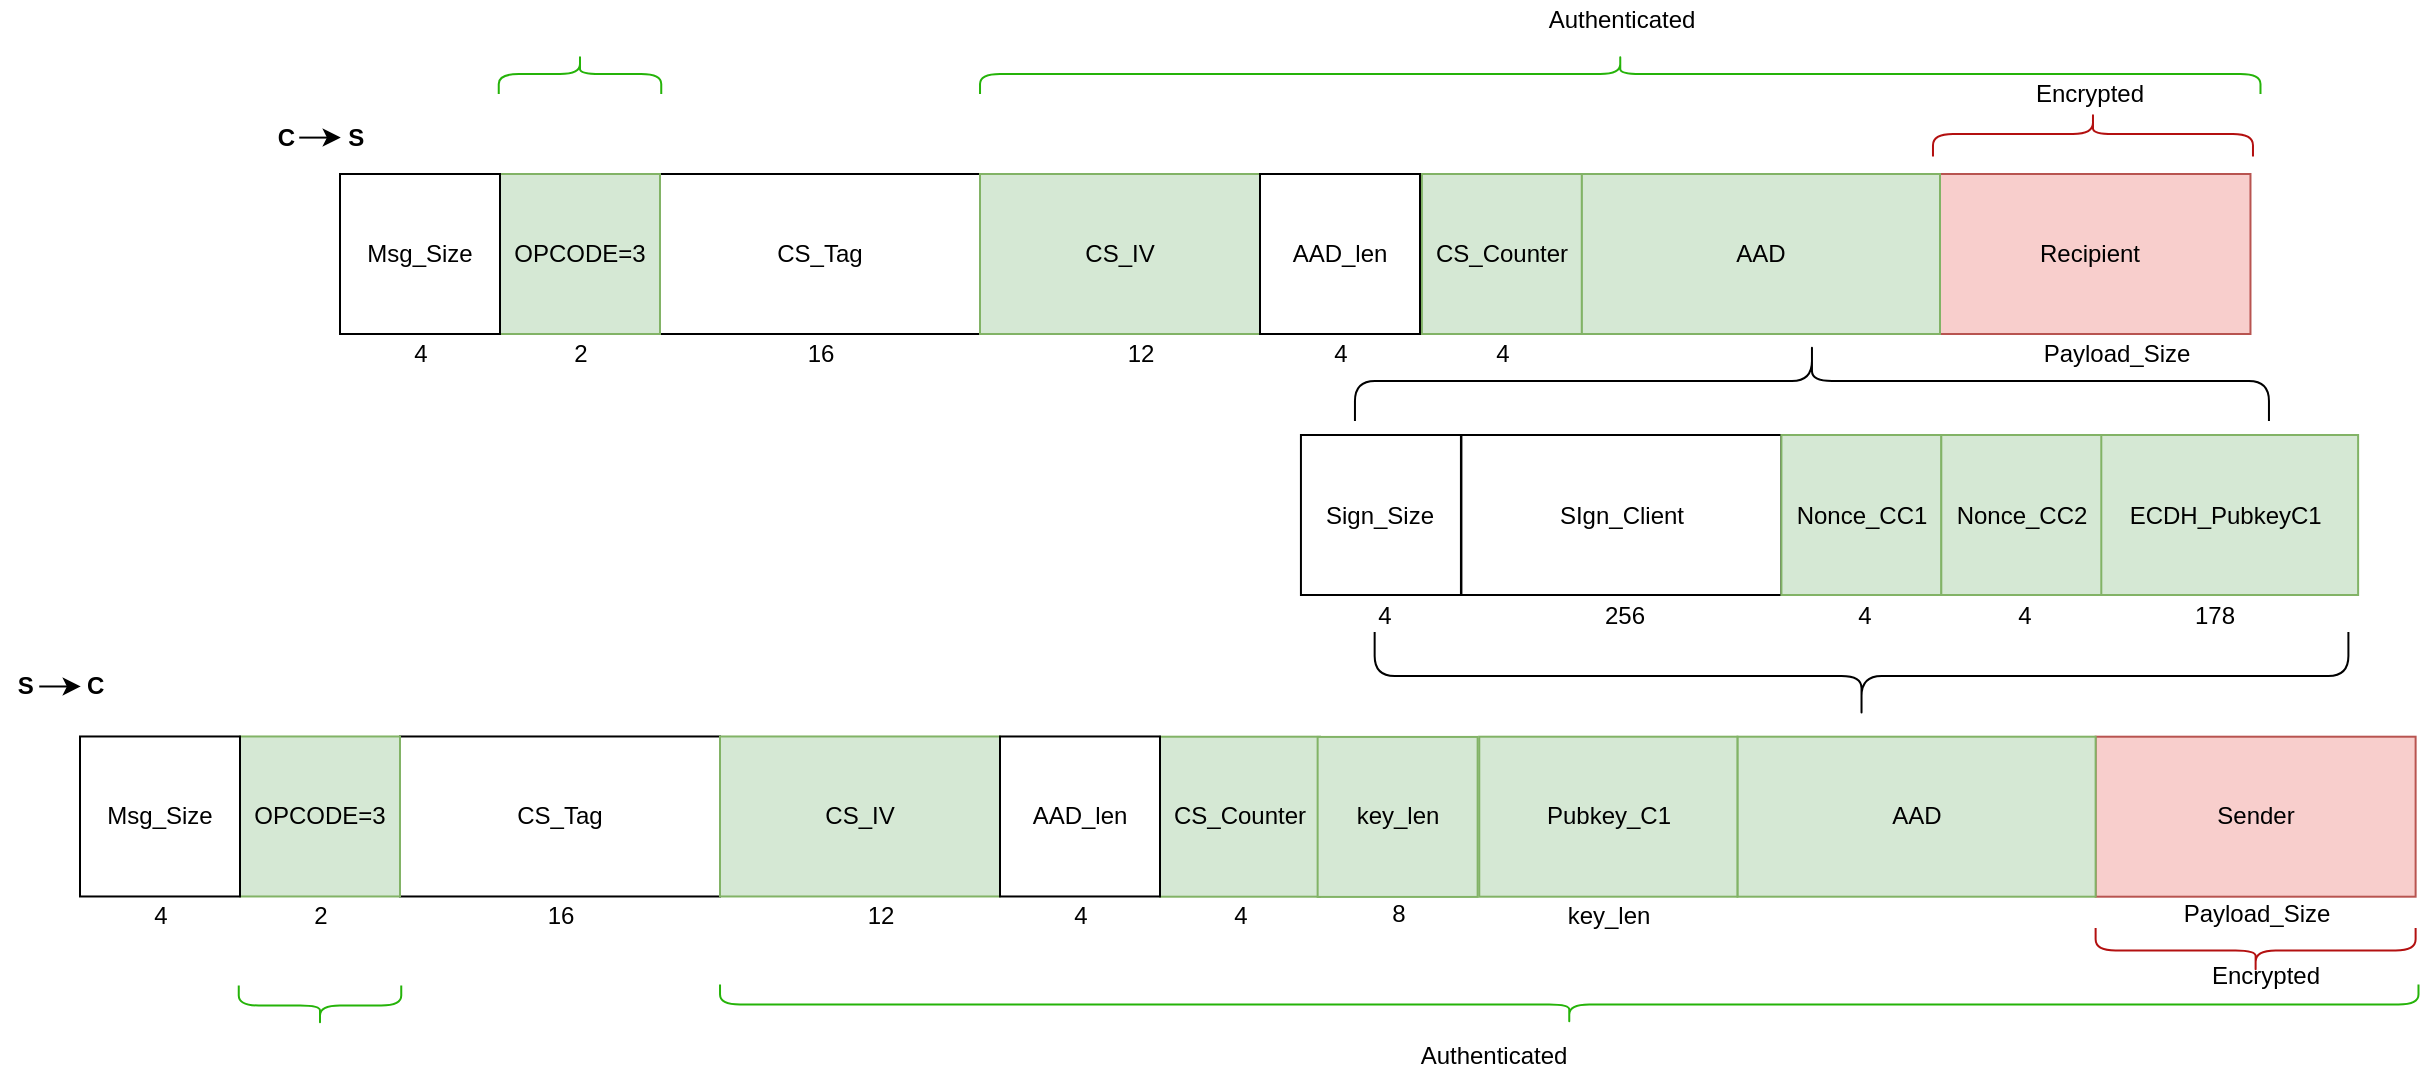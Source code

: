 <mxfile version="14.8.0" type="device"><diagram id="JnsHK4KVEeLFUYIl2cZT" name="Page-1"><mxGraphModel dx="2640" dy="752" grid="1" gridSize="10" guides="1" tooltips="1" connect="1" arrows="1" fold="1" page="1" pageScale="1" pageWidth="850" pageHeight="1100" math="0" shadow="0"><root><mxCell id="0"/><mxCell id="1" parent="0"/><mxCell id="--VPTjSAFyJSEAJb3F61-1" value="CS_Tag" style="rounded=0;whiteSpace=wrap;html=1;" parent="1" vertex="1"><mxGeometry x="80" y="120" width="160" height="80" as="geometry"/></mxCell><mxCell id="--VPTjSAFyJSEAJb3F61-2" value="Recipient" style="rounded=0;whiteSpace=wrap;html=1;fillColor=#f8cecc;strokeColor=#b85450;" parent="1" vertex="1"><mxGeometry x="715.24" y="120" width="160" height="80" as="geometry"/></mxCell><mxCell id="rIUNeXysTbwkUXxr69oF-3" value="CS_IV" style="rounded=0;whiteSpace=wrap;html=1;fillColor=#d5e8d4;strokeColor=#82b366;" parent="1" vertex="1"><mxGeometry x="240" y="120" width="140" height="80" as="geometry"/></mxCell><mxCell id="rIUNeXysTbwkUXxr69oF-11" value="12" style="text;html=1;align=center;verticalAlign=middle;resizable=0;points=[];autosize=1;strokeColor=none;" parent="1" vertex="1"><mxGeometry x="305" y="200" width="30" height="20" as="geometry"/></mxCell><mxCell id="rIUNeXysTbwkUXxr69oF-12" value="16" style="text;html=1;align=center;verticalAlign=middle;resizable=0;points=[];autosize=1;strokeColor=none;" parent="1" vertex="1"><mxGeometry x="145" y="200" width="30" height="20" as="geometry"/></mxCell><mxCell id="rIUNeXysTbwkUXxr69oF-13" value="" style="shape=curlyBracket;whiteSpace=wrap;html=1;rounded=1;flipH=1;rotation=-90;fillColor=none;strokeColor=#25B309;" parent="1" vertex="1"><mxGeometry x="550.13" y="-250.11" width="20" height="640.23" as="geometry"/></mxCell><mxCell id="rIUNeXysTbwkUXxr69oF-17" value="" style="shape=curlyBracket;whiteSpace=wrap;html=1;rounded=1;flipH=1;rotation=-90;fillColor=none;strokeColor=#B31010;" parent="1" vertex="1"><mxGeometry x="785.24" y="20" width="22.5" height="160" as="geometry"/></mxCell><mxCell id="PZgRo28WHfn0_lOXS9-g-5" value="Authenticated" style="text;html=1;strokeColor=none;fillColor=none;align=center;verticalAlign=middle;whiteSpace=wrap;rounded=0;" parent="1" vertex="1"><mxGeometry x="540.94" y="33" width="40" height="20" as="geometry"/></mxCell><mxCell id="PZgRo28WHfn0_lOXS9-g-6" value="Encrypted" style="text;html=1;strokeColor=none;fillColor=none;align=center;verticalAlign=middle;whiteSpace=wrap;rounded=0;" parent="1" vertex="1"><mxGeometry x="775.24" y="70" width="40" height="20" as="geometry"/></mxCell><mxCell id="y2I8kCd7YlMg4-HbfQQU-5" value="CS_Counter" style="rounded=0;whiteSpace=wrap;html=1;fillColor=#d5e8d4;strokeColor=#82b366;" parent="1" vertex="1"><mxGeometry x="460.94" y="120" width="80" height="80" as="geometry"/></mxCell><mxCell id="y2I8kCd7YlMg4-HbfQQU-6" value="OPCODE=3" style="rounded=0;whiteSpace=wrap;html=1;fillColor=#d5e8d4;strokeColor=#82b366;" parent="1" vertex="1"><mxGeometry y="120" width="80" height="80" as="geometry"/></mxCell><mxCell id="y2I8kCd7YlMg4-HbfQQU-10" value="2" style="text;html=1;align=center;verticalAlign=middle;resizable=0;points=[];autosize=1;strokeColor=none;" parent="1" vertex="1"><mxGeometry x="30" y="200" width="20" height="20" as="geometry"/></mxCell><mxCell id="kLCrnLrss-iTAc0iQ1Ad-3" value="Payload_Size" style="text;html=1;align=center;verticalAlign=middle;resizable=0;points=[];autosize=1;strokeColor=none;" parent="1" vertex="1"><mxGeometry x="763.44" y="200" width="90" height="20" as="geometry"/></mxCell><mxCell id="GfHMuGEmGK7sS7E1Cg0a-1" value="" style="shape=curlyBracket;whiteSpace=wrap;html=1;rounded=1;flipH=1;rotation=-90;fillColor=none;strokeColor=#25B309;" parent="1" vertex="1"><mxGeometry x="30.0" y="29.38" width="20" height="81.25" as="geometry"/></mxCell><mxCell id="Okg_Jpw_-6h-A2537YH7-1" value="Msg_Size" style="rounded=0;whiteSpace=wrap;html=1;" parent="1" vertex="1"><mxGeometry x="-80" y="120" width="80" height="80" as="geometry"/></mxCell><mxCell id="Okg_Jpw_-6h-A2537YH7-2" value="4" style="text;html=1;align=center;verticalAlign=middle;resizable=0;points=[];autosize=1;strokeColor=none;" parent="1" vertex="1"><mxGeometry x="-50" y="200" width="20" height="20" as="geometry"/></mxCell><mxCell id="Okg_Jpw_-6h-A2537YH7-4" value="AAD_len" style="rounded=0;whiteSpace=wrap;html=1;" parent="1" vertex="1"><mxGeometry x="380" y="120" width="80" height="80" as="geometry"/></mxCell><mxCell id="Okg_Jpw_-6h-A2537YH7-7" value="4" style="text;html=1;align=center;verticalAlign=middle;resizable=0;points=[];autosize=1;strokeColor=none;" parent="1" vertex="1"><mxGeometry x="410" y="200" width="20" height="20" as="geometry"/></mxCell><mxCell id="RFQDIiS527CRuI87U1sO-7" value="AAD" style="rounded=0;whiteSpace=wrap;html=1;fillColor=#d5e8d4;strokeColor=#82b366;" parent="1" vertex="1"><mxGeometry x="540.94" y="120" width="179.06" height="80" as="geometry"/></mxCell><mxCell id="RFQDIiS527CRuI87U1sO-8" value="" style="shape=curlyBracket;whiteSpace=wrap;html=1;rounded=1;flipH=1;rotation=-90;" parent="1" vertex="1"><mxGeometry x="635.98" y="-5" width="40" height="457" as="geometry"/></mxCell><mxCell id="RFQDIiS527CRuI87U1sO-11" value="CS_Tag" style="rounded=0;whiteSpace=wrap;html=1;" parent="1" vertex="1"><mxGeometry x="-50" y="401.24" width="160" height="80" as="geometry"/></mxCell><mxCell id="RFQDIiS527CRuI87U1sO-12" value="Sender" style="rounded=0;whiteSpace=wrap;html=1;fillColor=#f8cecc;strokeColor=#b85450;" parent="1" vertex="1"><mxGeometry x="797.81" y="401.35" width="160" height="80" as="geometry"/></mxCell><mxCell id="RFQDIiS527CRuI87U1sO-13" value="CS_IV" style="rounded=0;whiteSpace=wrap;html=1;fillColor=#d5e8d4;strokeColor=#82b366;" parent="1" vertex="1"><mxGeometry x="110" y="401.24" width="140" height="80" as="geometry"/></mxCell><mxCell id="RFQDIiS527CRuI87U1sO-14" value="12" style="text;html=1;align=center;verticalAlign=middle;resizable=0;points=[];autosize=1;strokeColor=none;" parent="1" vertex="1"><mxGeometry x="175" y="481.24" width="30" height="20" as="geometry"/></mxCell><mxCell id="RFQDIiS527CRuI87U1sO-15" value="16" style="text;html=1;align=center;verticalAlign=middle;resizable=0;points=[];autosize=1;strokeColor=none;" parent="1" vertex="1"><mxGeometry x="15" y="481.24" width="30" height="20" as="geometry"/></mxCell><mxCell id="RFQDIiS527CRuI87U1sO-16" value="" style="shape=curlyBracket;whiteSpace=wrap;html=1;rounded=1;flipH=1;rotation=90;fillColor=none;strokeColor=#25B309;" parent="1" vertex="1"><mxGeometry x="524.63" y="110.63" width="20" height="849.23" as="geometry"/></mxCell><mxCell id="RFQDIiS527CRuI87U1sO-17" value="" style="shape=curlyBracket;whiteSpace=wrap;html=1;rounded=1;flipH=1;rotation=90;fillColor=none;strokeColor=#B31010;" parent="1" vertex="1"><mxGeometry x="866.56" y="428.24" width="22.5" height="160" as="geometry"/></mxCell><mxCell id="RFQDIiS527CRuI87U1sO-18" value="Authenticated" style="text;html=1;strokeColor=none;fillColor=none;align=center;verticalAlign=middle;whiteSpace=wrap;rounded=0;" parent="1" vertex="1"><mxGeometry x="477.24" y="551.13" width="40" height="20" as="geometry"/></mxCell><mxCell id="RFQDIiS527CRuI87U1sO-19" value="Encrypted" style="text;html=1;strokeColor=none;fillColor=none;align=center;verticalAlign=middle;whiteSpace=wrap;rounded=0;" parent="1" vertex="1"><mxGeometry x="863.05" y="511.24" width="40" height="20" as="geometry"/></mxCell><mxCell id="RFQDIiS527CRuI87U1sO-20" value="CS_Counter" style="rounded=0;whiteSpace=wrap;html=1;fillColor=#d5e8d4;strokeColor=#82b366;" parent="1" vertex="1"><mxGeometry x="330.0" y="401.35" width="80" height="80" as="geometry"/></mxCell><mxCell id="RFQDIiS527CRuI87U1sO-21" value="OPCODE=3" style="rounded=0;whiteSpace=wrap;html=1;fillColor=#d5e8d4;strokeColor=#82b366;" parent="1" vertex="1"><mxGeometry x="-130" y="401.24" width="80" height="80" as="geometry"/></mxCell><mxCell id="RFQDIiS527CRuI87U1sO-23" value="2" style="text;html=1;align=center;verticalAlign=middle;resizable=0;points=[];autosize=1;strokeColor=none;" parent="1" vertex="1"><mxGeometry x="-100" y="481.24" width="20" height="20" as="geometry"/></mxCell><mxCell id="RFQDIiS527CRuI87U1sO-24" value="Payload_Size" style="text;html=1;align=center;verticalAlign=middle;resizable=0;points=[];autosize=1;strokeColor=none;" parent="1" vertex="1"><mxGeometry x="833.05" y="480.24" width="90" height="20" as="geometry"/></mxCell><mxCell id="RFQDIiS527CRuI87U1sO-25" value="" style="shape=curlyBracket;whiteSpace=wrap;html=1;rounded=1;flipH=1;rotation=90;fillColor=none;strokeColor=#25B309;" parent="1" vertex="1"><mxGeometry x="-100" y="495.13" width="20" height="81.25" as="geometry"/></mxCell><mxCell id="RFQDIiS527CRuI87U1sO-26" value="Msg_Size" style="rounded=0;whiteSpace=wrap;html=1;" parent="1" vertex="1"><mxGeometry x="-210" y="401.24" width="80" height="80" as="geometry"/></mxCell><mxCell id="RFQDIiS527CRuI87U1sO-27" value="4" style="text;html=1;align=center;verticalAlign=middle;resizable=0;points=[];autosize=1;strokeColor=none;" parent="1" vertex="1"><mxGeometry x="-180" y="481.24" width="20" height="20" as="geometry"/></mxCell><mxCell id="RFQDIiS527CRuI87U1sO-28" value="AAD_len" style="rounded=0;whiteSpace=wrap;html=1;" parent="1" vertex="1"><mxGeometry x="250" y="401.24" width="80" height="80" as="geometry"/></mxCell><mxCell id="RFQDIiS527CRuI87U1sO-29" value="4" style="text;html=1;align=center;verticalAlign=middle;resizable=0;points=[];autosize=1;strokeColor=none;" parent="1" vertex="1"><mxGeometry x="280" y="481.24" width="20" height="20" as="geometry"/></mxCell><mxCell id="RFQDIiS527CRuI87U1sO-35" value="AAD" style="rounded=0;whiteSpace=wrap;html=1;fillColor=#d5e8d4;strokeColor=#82b366;" parent="1" vertex="1"><mxGeometry x="618.75" y="401.35" width="179.06" height="80" as="geometry"/></mxCell><mxCell id="RFQDIiS527CRuI87U1sO-39" value="" style="shape=curlyBracket;whiteSpace=wrap;html=1;rounded=1;flipH=1;rotation=90;size=0.5;" parent="1" vertex="1"><mxGeometry x="658.74" y="127.55" width="44.05" height="486.88" as="geometry"/></mxCell><mxCell id="RFQDIiS527CRuI87U1sO-41" value="4" style="text;html=1;align=center;verticalAlign=middle;resizable=0;points=[];autosize=1;strokeColor=none;" parent="1" vertex="1"><mxGeometry x="490.94" y="200" width="20" height="20" as="geometry"/></mxCell><mxCell id="RFQDIiS527CRuI87U1sO-42" value="4" style="text;html=1;align=center;verticalAlign=middle;resizable=0;points=[];autosize=1;strokeColor=none;" parent="1" vertex="1"><mxGeometry x="360" y="481.35" width="20" height="20" as="geometry"/></mxCell><mxCell id="Kx663pE6hhZt83meFx2K-1" value="&lt;b&gt;C&amp;nbsp; &amp;nbsp; &amp;nbsp; &amp;nbsp; S&lt;/b&gt;" style="text;html=1;align=center;verticalAlign=middle;resizable=0;points=[];autosize=1;strokeColor=none;" parent="1" vertex="1"><mxGeometry x="-120" y="92" width="60" height="20" as="geometry"/></mxCell><mxCell id="Kx663pE6hhZt83meFx2K-2" value="" style="endArrow=classic;html=1;exitX=0.981;exitY=0;exitDx=0;exitDy=0;exitPerimeter=0;" parent="1" edge="1"><mxGeometry width="50" height="50" relative="1" as="geometry"><mxPoint x="-100.38" y="101.8" as="sourcePoint"/><mxPoint x="-79.62" y="101.8" as="targetPoint"/><Array as="points"><mxPoint x="-89.62" y="101.8"/></Array></mxGeometry></mxCell><mxCell id="Kx663pE6hhZt83meFx2K-3" value="&lt;b&gt;S&amp;nbsp; &amp;nbsp; &amp;nbsp; &amp;nbsp; C&lt;/b&gt;" style="text;html=1;align=center;verticalAlign=middle;resizable=0;points=[];autosize=1;strokeColor=none;" parent="1" vertex="1"><mxGeometry x="-250" y="366.44" width="60" height="20" as="geometry"/></mxCell><mxCell id="Kx663pE6hhZt83meFx2K-4" value="" style="endArrow=classic;html=1;exitX=0.981;exitY=0;exitDx=0;exitDy=0;exitPerimeter=0;" parent="1" edge="1"><mxGeometry width="50" height="50" relative="1" as="geometry"><mxPoint x="-230.38" y="376.24" as="sourcePoint"/><mxPoint x="-209.62" y="376.24" as="targetPoint"/><Array as="points"><mxPoint x="-219.62" y="376.24"/></Array></mxGeometry></mxCell><mxCell id="EYICMX_Ku6EK4z0FKph4-1" value="Pubkey_C1" style="rounded=0;whiteSpace=wrap;html=1;fillColor=#d5e8d4;strokeColor=#82b366;" parent="1" vertex="1"><mxGeometry x="489.63" y="401.35" width="129.06" height="80" as="geometry"/></mxCell><mxCell id="EYICMX_Ku6EK4z0FKph4-2" value="key_len" style="text;html=1;align=center;verticalAlign=middle;resizable=0;points=[];autosize=1;strokeColor=none;" parent="1" vertex="1"><mxGeometry x="524.16" y="481.46" width="60" height="20" as="geometry"/></mxCell><mxCell id="57EOe7VmRKqD7hs2f3td-3" value="Sign_Size" style="rounded=0;whiteSpace=wrap;html=1;" vertex="1" parent="1"><mxGeometry x="400.47" y="250.5" width="80" height="80" as="geometry"/></mxCell><mxCell id="57EOe7VmRKqD7hs2f3td-4" value="SIgn_Client" style="rounded=0;whiteSpace=wrap;html=1;" vertex="1" parent="1"><mxGeometry x="480.71" y="250.5" width="160" height="80" as="geometry"/></mxCell><mxCell id="57EOe7VmRKqD7hs2f3td-5" value="256" style="text;html=1;align=center;verticalAlign=middle;resizable=0;points=[];autosize=1;strokeColor=none;" vertex="1" parent="1"><mxGeometry x="542.42" y="330.5" width="40" height="20" as="geometry"/></mxCell><mxCell id="57EOe7VmRKqD7hs2f3td-6" value="4" style="text;html=1;align=center;verticalAlign=middle;resizable=0;points=[];autosize=1;strokeColor=none;" vertex="1" parent="1"><mxGeometry x="432.18" y="330.5" width="20" height="20" as="geometry"/></mxCell><mxCell id="57EOe7VmRKqD7hs2f3td-7" value="Nonce_CC1" style="rounded=0;whiteSpace=wrap;html=1;fillColor=#d5e8d4;strokeColor=#82b366;" vertex="1" parent="1"><mxGeometry x="640.71" y="250.5" width="80" height="80" as="geometry"/></mxCell><mxCell id="57EOe7VmRKqD7hs2f3td-8" value="ECDH_PubkeyC1&amp;nbsp;" style="rounded=0;whiteSpace=wrap;html=1;fillColor=#d5e8d4;strokeColor=#82b366;" vertex="1" parent="1"><mxGeometry x="800.0" y="250.5" width="129.06" height="80" as="geometry"/></mxCell><mxCell id="57EOe7VmRKqD7hs2f3td-9" value="178" style="text;html=1;align=center;verticalAlign=middle;resizable=0;points=[];autosize=1;strokeColor=none;" vertex="1" parent="1"><mxGeometry x="837.49" y="330.5" width="40" height="20" as="geometry"/></mxCell><mxCell id="57EOe7VmRKqD7hs2f3td-10" value="4" style="text;html=1;align=center;verticalAlign=middle;resizable=0;points=[];autosize=1;strokeColor=none;" vertex="1" parent="1"><mxGeometry x="672.36" y="330.5" width="20" height="20" as="geometry"/></mxCell><mxCell id="57EOe7VmRKqD7hs2f3td-11" value="Nonce_CC2" style="rounded=0;whiteSpace=wrap;html=1;fillColor=#d5e8d4;strokeColor=#82b366;" vertex="1" parent="1"><mxGeometry x="720.65" y="250.5" width="80" height="80" as="geometry"/></mxCell><mxCell id="57EOe7VmRKqD7hs2f3td-12" value="4" style="text;html=1;align=center;verticalAlign=middle;resizable=0;points=[];autosize=1;strokeColor=none;" vertex="1" parent="1"><mxGeometry x="752.36" y="330.5" width="20" height="20" as="geometry"/></mxCell><mxCell id="57EOe7VmRKqD7hs2f3td-13" value="key_len" style="rounded=0;whiteSpace=wrap;html=1;fillColor=#d5e8d4;strokeColor=#82b366;" vertex="1" parent="1"><mxGeometry x="408.82" y="401.46" width="80" height="80" as="geometry"/></mxCell><mxCell id="57EOe7VmRKqD7hs2f3td-14" value="8" style="text;html=1;align=center;verticalAlign=middle;resizable=0;points=[];autosize=1;strokeColor=none;" vertex="1" parent="1"><mxGeometry x="438.82" y="480.24" width="20" height="20" as="geometry"/></mxCell></root></mxGraphModel></diagram></mxfile>